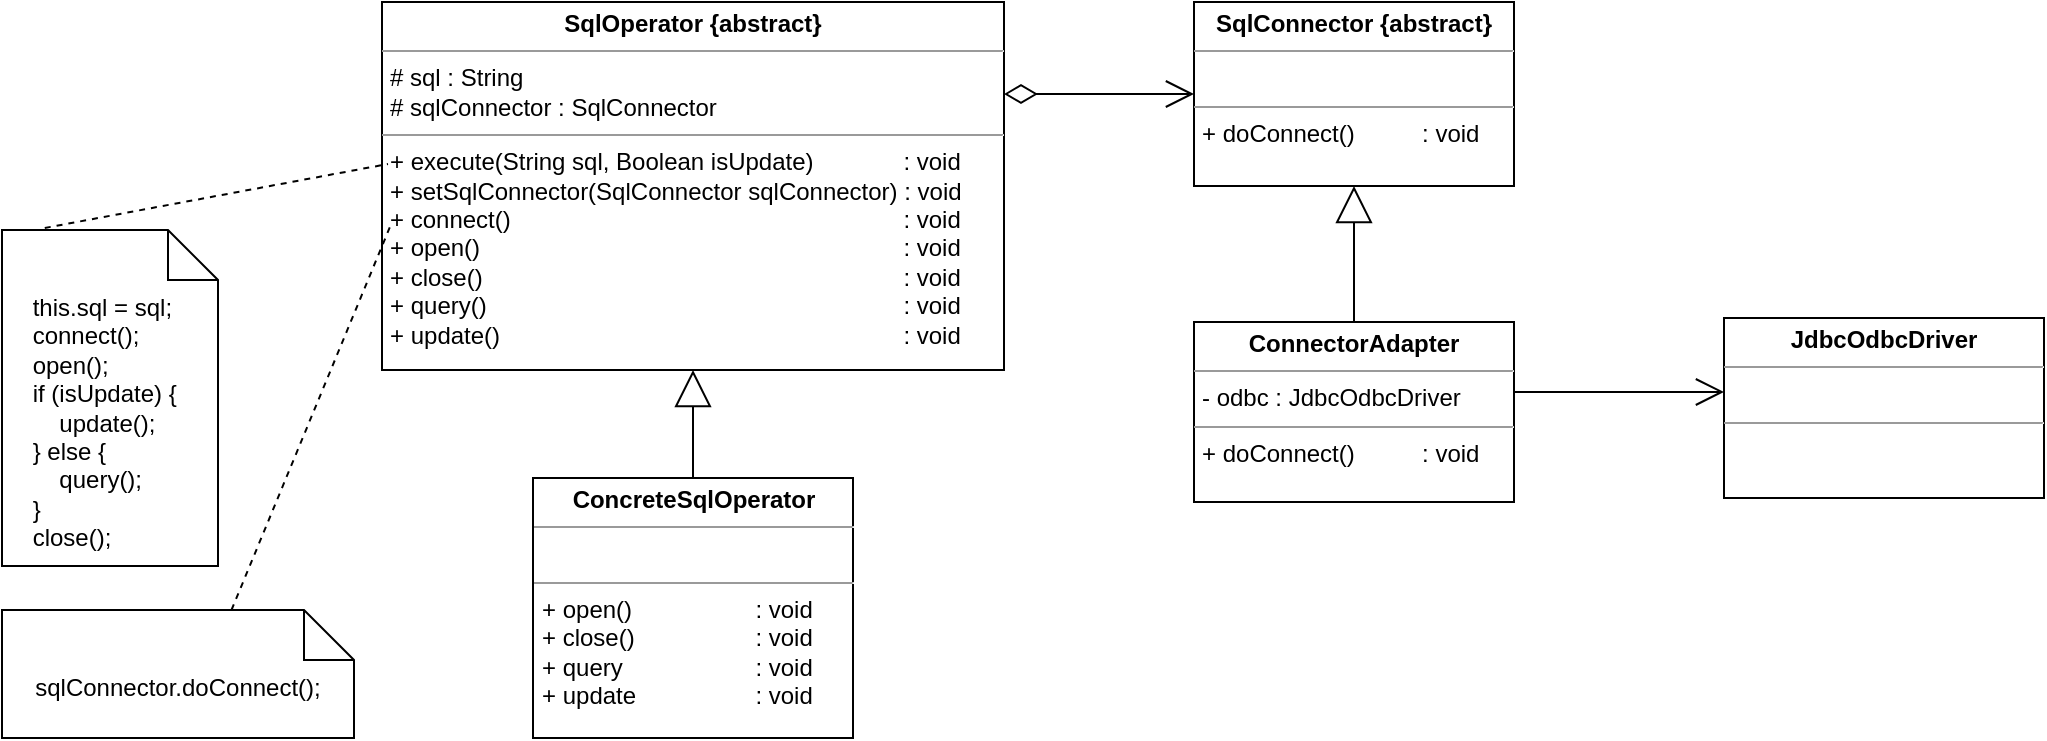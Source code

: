 <mxfile version="19.0.3" type="device"><diagram id="C5RBs43oDa-KdzZeNtuy" name="Page-1"><mxGraphModel dx="1536" dy="840" grid="0" gridSize="10" guides="1" tooltips="1" connect="1" arrows="1" fold="1" page="0" pageScale="1" pageWidth="827" pageHeight="1169" math="0" shadow="0"><root><mxCell id="WIyWlLk6GJQsqaUBKTNV-0"/><mxCell id="WIyWlLk6GJQsqaUBKTNV-1" parent="WIyWlLk6GJQsqaUBKTNV-0"/><mxCell id="cfJd6L7vgYr70EUBvtil-0" value="&lt;p style=&quot;margin:0px;margin-top:4px;text-align:center;&quot;&gt;&lt;b&gt;SqlOperator {abstract}&lt;/b&gt;&lt;/p&gt;&lt;hr size=&quot;1&quot;&gt;&lt;p style=&quot;margin:0px;margin-left:4px;&quot;&gt;# sql : String&lt;/p&gt;&lt;p style=&quot;margin:0px;margin-left:4px;&quot;&gt;# sqlConnector : SqlConnector&lt;/p&gt;&lt;hr size=&quot;1&quot;&gt;&lt;p style=&quot;margin:0px;margin-left:4px;&quot;&gt;+ execute(String sql, Boolean isUpdate) &lt;span style=&quot;white-space: pre;&quot;&gt;&#9;&lt;/span&gt;&amp;nbsp; &amp;nbsp; &amp;nbsp;: void&lt;br&gt;&lt;/p&gt;&lt;p style=&quot;margin:0px;margin-left:4px;&quot;&gt;+ setSqlConnector(SqlConnector sqlConnector) : void&lt;/p&gt;&lt;p style=&quot;margin:0px;margin-left:4px;&quot;&gt;+ connect() &lt;span style=&quot;white-space: pre;&quot;&gt;&#9;&lt;/span&gt;&lt;span style=&quot;white-space: pre;&quot;&gt;&#9;&lt;/span&gt;&lt;span style=&quot;white-space: pre;&quot;&gt;&#9;&lt;/span&gt;&lt;span style=&quot;white-space: pre;&quot;&gt;&#9;&lt;/span&gt;&lt;span style=&quot;white-space: pre;&quot;&gt;&#9;&lt;/span&gt;&lt;span style=&quot;white-space: pre;&quot;&gt;&#9;&lt;/span&gt;&lt;span style=&quot;white-space: pre;&quot;&gt;&#9;&lt;/span&gt;&amp;nbsp; &amp;nbsp; &amp;nbsp;: void&lt;/p&gt;&lt;p style=&quot;margin:0px;margin-left:4px;&quot;&gt;+ open() &lt;span style=&quot;white-space: pre;&quot;&gt;&#9;&lt;/span&gt;&lt;span style=&quot;white-space: pre;&quot;&gt;&#9;&lt;/span&gt;&lt;span style=&quot;white-space: pre;&quot;&gt;&#9;&lt;/span&gt;&lt;span style=&quot;white-space: pre;&quot;&gt;&#9;&lt;/span&gt;&lt;span style=&quot;white-space: pre;&quot;&gt;&#9;&lt;/span&gt;&lt;span style=&quot;white-space: pre;&quot;&gt;&#9;&lt;/span&gt;&lt;span style=&quot;white-space: pre;&quot;&gt;&#9;&lt;/span&gt;&lt;span style=&quot;white-space: pre;&quot;&gt;&#9;&lt;/span&gt;&amp;nbsp; &amp;nbsp; &amp;nbsp;: void&lt;/p&gt;&lt;p style=&quot;margin:0px;margin-left:4px;&quot;&gt;+ close() &lt;span style=&quot;white-space: pre;&quot;&gt;&#9;&lt;/span&gt;&lt;span style=&quot;white-space: pre;&quot;&gt;&#9;&lt;/span&gt;&lt;span style=&quot;white-space: pre;&quot;&gt;&#9;&lt;/span&gt;&lt;span style=&quot;white-space: pre;&quot;&gt;&#9;&lt;/span&gt;&lt;span style=&quot;white-space: pre;&quot;&gt;&#9;&lt;/span&gt;&lt;span style=&quot;white-space: pre;&quot;&gt;&#9;&lt;/span&gt;&lt;span style=&quot;white-space: pre;&quot;&gt;&#9;&lt;/span&gt;&lt;span style=&quot;white-space: pre;&quot;&gt;&#9;&lt;/span&gt;&amp;nbsp; &amp;nbsp; &amp;nbsp;: void&lt;/p&gt;&lt;p style=&quot;margin:0px;margin-left:4px;&quot;&gt;+ query() &lt;span style=&quot;white-space: pre;&quot;&gt;&#9;&lt;/span&gt;&lt;span style=&quot;white-space: pre;&quot;&gt;&#9;&lt;/span&gt;&lt;span style=&quot;white-space: pre;&quot;&gt;&#9;&lt;/span&gt;&lt;span style=&quot;white-space: pre;&quot;&gt;&#9;&lt;/span&gt;&lt;span style=&quot;white-space: pre;&quot;&gt;&#9;&lt;/span&gt;&lt;span style=&quot;white-space: pre;&quot;&gt;&#9;&lt;/span&gt;&lt;span style=&quot;white-space: pre;&quot;&gt;&#9;&lt;/span&gt;&amp;nbsp; &amp;nbsp; &amp;nbsp;: void&amp;nbsp;&lt;/p&gt;&lt;p style=&quot;margin:0px;margin-left:4px;&quot;&gt;+ update() &lt;span style=&quot;white-space: pre;&quot;&gt;&#9;&lt;/span&gt;&lt;span style=&quot;white-space: pre;&quot;&gt;&#9;&lt;/span&gt;&lt;span style=&quot;white-space: pre;&quot;&gt;&#9;&lt;/span&gt;&lt;span style=&quot;white-space: pre;&quot;&gt;&#9;&lt;/span&gt;&lt;span style=&quot;white-space: pre;&quot;&gt;&#9;&lt;/span&gt;&lt;span style=&quot;white-space: pre;&quot;&gt;&#9;&lt;/span&gt;&lt;span style=&quot;white-space: pre;&quot;&gt;&#9;&lt;/span&gt;&amp;nbsp; &amp;nbsp; &amp;nbsp;: void&lt;/p&gt;" style="verticalAlign=top;align=left;overflow=fill;fontSize=12;fontFamily=Helvetica;html=1;" vertex="1" parent="WIyWlLk6GJQsqaUBKTNV-1"><mxGeometry x="52" y="217" width="311" height="184" as="geometry"/></mxCell><mxCell id="cfJd6L7vgYr70EUBvtil-1" value="&lt;p style=&quot;margin:0px;margin-top:4px;text-align:center;&quot;&gt;&lt;b&gt;SqlConnector {abstract}&lt;/b&gt;&lt;/p&gt;&lt;hr size=&quot;1&quot;&gt;&lt;p style=&quot;margin:0px;margin-left:4px;&quot;&gt;&amp;nbsp;&lt;span style=&quot;white-space: pre;&quot;&gt;&#9;&lt;/span&gt;&lt;/p&gt;&lt;hr size=&quot;1&quot;&gt;&lt;p style=&quot;margin:0px;margin-left:4px;&quot;&gt;+ doConnect() &lt;span style=&quot;white-space: pre;&quot;&gt;&#9;&lt;/span&gt;&amp;nbsp;: void&lt;/p&gt;" style="verticalAlign=top;align=left;overflow=fill;fontSize=12;fontFamily=Helvetica;html=1;" vertex="1" parent="WIyWlLk6GJQsqaUBKTNV-1"><mxGeometry x="458" y="217" width="160" height="92" as="geometry"/></mxCell><mxCell id="cfJd6L7vgYr70EUBvtil-5" value="&amp;nbsp; &amp;nbsp; this.sql = sql;&lt;br&gt;&amp;nbsp; &amp;nbsp; connect();&amp;nbsp;&lt;br&gt;&amp;nbsp; &amp;nbsp; open();&lt;br&gt;&amp;nbsp; &amp;nbsp; if (isUpdate) {&lt;br&gt;&amp;nbsp; &amp;nbsp; &amp;nbsp; &amp;nbsp; update();&lt;br&gt;&amp;nbsp; &amp;nbsp; } else {&lt;br&gt;&amp;nbsp; &amp;nbsp; &amp;nbsp; &amp;nbsp; query();&lt;br&gt;&amp;nbsp; &amp;nbsp; }&lt;br&gt;&amp;nbsp; &amp;nbsp; close();" style="shape=note2;boundedLbl=1;whiteSpace=wrap;html=1;size=25;verticalAlign=top;align=left;" vertex="1" parent="WIyWlLk6GJQsqaUBKTNV-1"><mxGeometry x="-138" y="331" width="108" height="168" as="geometry"/></mxCell><mxCell id="cfJd6L7vgYr70EUBvtil-6" value="sqlConnector.doConnect();" style="shape=note2;boundedLbl=1;whiteSpace=wrap;html=1;size=25;verticalAlign=top;align=center;" vertex="1" parent="WIyWlLk6GJQsqaUBKTNV-1"><mxGeometry x="-138" y="521" width="176" height="64" as="geometry"/></mxCell><mxCell id="cfJd6L7vgYr70EUBvtil-7" value="" style="endArrow=none;html=1;rounded=0;exitX=0.198;exitY=-0.006;exitDx=0;exitDy=0;exitPerimeter=0;dashed=1;" edge="1" parent="WIyWlLk6GJQsqaUBKTNV-1" source="cfJd6L7vgYr70EUBvtil-5"><mxGeometry relative="1" as="geometry"><mxPoint x="143" y="473" as="sourcePoint"/><mxPoint x="55" y="298" as="targetPoint"/></mxGeometry></mxCell><mxCell id="cfJd6L7vgYr70EUBvtil-10" value="" style="endArrow=none;html=1;rounded=0;dashed=1;exitX=0.652;exitY=0;exitDx=0;exitDy=0;exitPerimeter=0;" edge="1" parent="WIyWlLk6GJQsqaUBKTNV-1" source="cfJd6L7vgYr70EUBvtil-6"><mxGeometry relative="1" as="geometry"><mxPoint x="259" y="511" as="sourcePoint"/><mxPoint x="57" y="327" as="targetPoint"/></mxGeometry></mxCell><mxCell id="cfJd6L7vgYr70EUBvtil-13" value="" style="endArrow=open;html=1;endSize=12;startArrow=diamondThin;startSize=14;startFill=0;edgeStyle=orthogonalEdgeStyle;align=left;verticalAlign=bottom;rounded=0;exitX=1;exitY=0.25;exitDx=0;exitDy=0;entryX=0;entryY=0.5;entryDx=0;entryDy=0;" edge="1" parent="WIyWlLk6GJQsqaUBKTNV-1" source="cfJd6L7vgYr70EUBvtil-0" target="cfJd6L7vgYr70EUBvtil-1"><mxGeometry x="-1" y="3" relative="1" as="geometry"><mxPoint x="376" y="494" as="sourcePoint"/><mxPoint x="448" y="263" as="targetPoint"/></mxGeometry></mxCell><mxCell id="cfJd6L7vgYr70EUBvtil-14" value="&lt;p style=&quot;margin:0px;margin-top:4px;text-align:center;&quot;&gt;&lt;b&gt;ConnectorAdapter&lt;/b&gt;&lt;/p&gt;&lt;hr size=&quot;1&quot;&gt;&lt;p style=&quot;margin:0px;margin-left:4px;&quot;&gt;- odbc : JdbcOdbcDriver&lt;/p&gt;&lt;hr size=&quot;1&quot;&gt;&lt;p style=&quot;margin:0px;margin-left:4px;&quot;&gt;+ doConnect()&lt;span style=&quot;white-space: pre;&quot;&gt;&#9;&lt;/span&gt;&lt;span style=&quot;white-space: pre;&quot;&gt;&#9;&lt;/span&gt; : void&lt;br&gt;&lt;/p&gt;" style="verticalAlign=top;align=left;overflow=fill;fontSize=12;fontFamily=Helvetica;html=1;" vertex="1" parent="WIyWlLk6GJQsqaUBKTNV-1"><mxGeometry x="458" y="377" width="160" height="90" as="geometry"/></mxCell><mxCell id="cfJd6L7vgYr70EUBvtil-15" value="&lt;p style=&quot;margin:0px;margin-top:4px;text-align:center;&quot;&gt;&lt;b&gt;JdbcOdbcDriver&lt;/b&gt;&lt;/p&gt;&lt;hr size=&quot;1&quot;&gt;&lt;p style=&quot;margin:0px;margin-left:4px;&quot;&gt;&amp;nbsp;&lt;/p&gt;&lt;hr size=&quot;1&quot;&gt;&lt;p style=&quot;margin:0px;margin-left:4px;&quot;&gt;&amp;nbsp;&lt;/p&gt;" style="verticalAlign=top;align=left;overflow=fill;fontSize=12;fontFamily=Helvetica;html=1;" vertex="1" parent="WIyWlLk6GJQsqaUBKTNV-1"><mxGeometry x="723" y="375" width="160" height="90" as="geometry"/></mxCell><mxCell id="cfJd6L7vgYr70EUBvtil-16" value="" style="endArrow=open;endFill=1;endSize=12;html=1;rounded=0;entryX=0;entryY=0.411;entryDx=0;entryDy=0;entryPerimeter=0;exitX=1;exitY=0.389;exitDx=0;exitDy=0;exitPerimeter=0;" edge="1" parent="WIyWlLk6GJQsqaUBKTNV-1" source="cfJd6L7vgYr70EUBvtil-14" target="cfJd6L7vgYr70EUBvtil-15"><mxGeometry width="160" relative="1" as="geometry"><mxPoint x="627" y="412" as="sourcePoint"/><mxPoint x="718" y="411" as="targetPoint"/></mxGeometry></mxCell><mxCell id="cfJd6L7vgYr70EUBvtil-17" value="" style="endArrow=block;endSize=16;endFill=0;html=1;rounded=0;exitX=0.5;exitY=0;exitDx=0;exitDy=0;" edge="1" parent="WIyWlLk6GJQsqaUBKTNV-1" source="cfJd6L7vgYr70EUBvtil-14" target="cfJd6L7vgYr70EUBvtil-1"><mxGeometry width="160" relative="1" as="geometry"><mxPoint x="453" y="602" as="sourcePoint"/><mxPoint x="613" y="602" as="targetPoint"/></mxGeometry></mxCell><mxCell id="cfJd6L7vgYr70EUBvtil-18" value="&lt;p style=&quot;margin:0px;margin-top:4px;text-align:center;&quot;&gt;&lt;b&gt;ConcreteSqlOperator&lt;/b&gt;&lt;/p&gt;&lt;hr size=&quot;1&quot;&gt;&lt;p style=&quot;margin:0px;margin-left:4px;&quot;&gt;&amp;nbsp;&lt;/p&gt;&lt;hr size=&quot;1&quot;&gt;&lt;p style=&quot;margin:0px;margin-left:4px;&quot;&gt;+ open() &lt;span style=&quot;white-space: pre;&quot;&gt;&#9;&lt;/span&gt;&lt;span style=&quot;white-space: pre;&quot;&gt;&#9;&lt;/span&gt;&lt;span style=&quot;white-space: pre;&quot;&gt;&#9;&lt;/span&gt;: void&lt;/p&gt;&lt;p style=&quot;margin:0px;margin-left:4px;&quot;&gt;+ close() &lt;span style=&quot;white-space: pre;&quot;&gt;&#9;&lt;/span&gt;&lt;span style=&quot;white-space: pre;&quot;&gt;&#9;&lt;/span&gt;&lt;span style=&quot;white-space: pre;&quot;&gt;&#9;&lt;/span&gt;: void&lt;/p&gt;&lt;p style=&quot;margin:0px;margin-left:4px;&quot;&gt;+ query &lt;span style=&quot;white-space: pre;&quot;&gt;&#9;&lt;/span&gt;&lt;span style=&quot;white-space: pre;&quot;&gt;&#9;&lt;/span&gt;&lt;span style=&quot;white-space: pre;&quot;&gt;&#9;&lt;/span&gt;: void&lt;/p&gt;&lt;p style=&quot;margin:0px;margin-left:4px;&quot;&gt;+ update &lt;span style=&quot;white-space: pre;&quot;&gt;&#9;&lt;/span&gt;&lt;span style=&quot;white-space: pre;&quot;&gt;&#9;&lt;/span&gt;&lt;span style=&quot;white-space: pre;&quot;&gt;&#9;&lt;/span&gt;: void&lt;/p&gt;" style="verticalAlign=top;align=left;overflow=fill;fontSize=12;fontFamily=Helvetica;html=1;" vertex="1" parent="WIyWlLk6GJQsqaUBKTNV-1"><mxGeometry x="127.5" y="455" width="160" height="130" as="geometry"/></mxCell><mxCell id="cfJd6L7vgYr70EUBvtil-19" value="" style="endArrow=block;endSize=16;endFill=0;html=1;rounded=0;exitX=0.5;exitY=0;exitDx=0;exitDy=0;entryX=0.5;entryY=1;entryDx=0;entryDy=0;" edge="1" parent="WIyWlLk6GJQsqaUBKTNV-1" source="cfJd6L7vgYr70EUBvtil-18" target="cfJd6L7vgYr70EUBvtil-0"><mxGeometry width="160" relative="1" as="geometry"><mxPoint x="320" y="635" as="sourcePoint"/><mxPoint x="345" y="434" as="targetPoint"/></mxGeometry></mxCell></root></mxGraphModel></diagram></mxfile>
